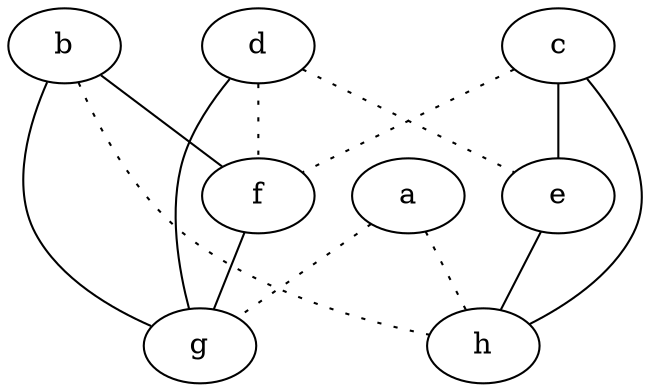 graph {
a -- g [style=dotted];
a -- h [style=dotted];
b -- f;
b -- g;
b -- h [style=dotted];
c -- e;
c -- f [style=dotted];
c -- h;
d -- e [style=dotted];
d -- f [style=dotted];
d -- g;
e -- h;
f -- g;
}
